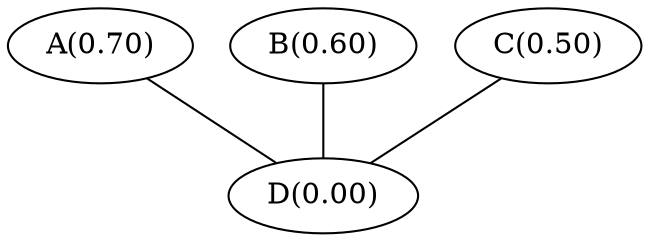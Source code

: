 
strict graph multiple_root_at_same_level {

	// Node definitions.

	"A(0.70)";

	"D(0.00)";

	"B(0.60)";

	"C(0.50)";


	// Edge definitions.

	"A(0.70)" -- "D(0.00)";

	"B(0.60)" -- "D(0.00)";

	"C(0.50)" -- "D(0.00)";

}